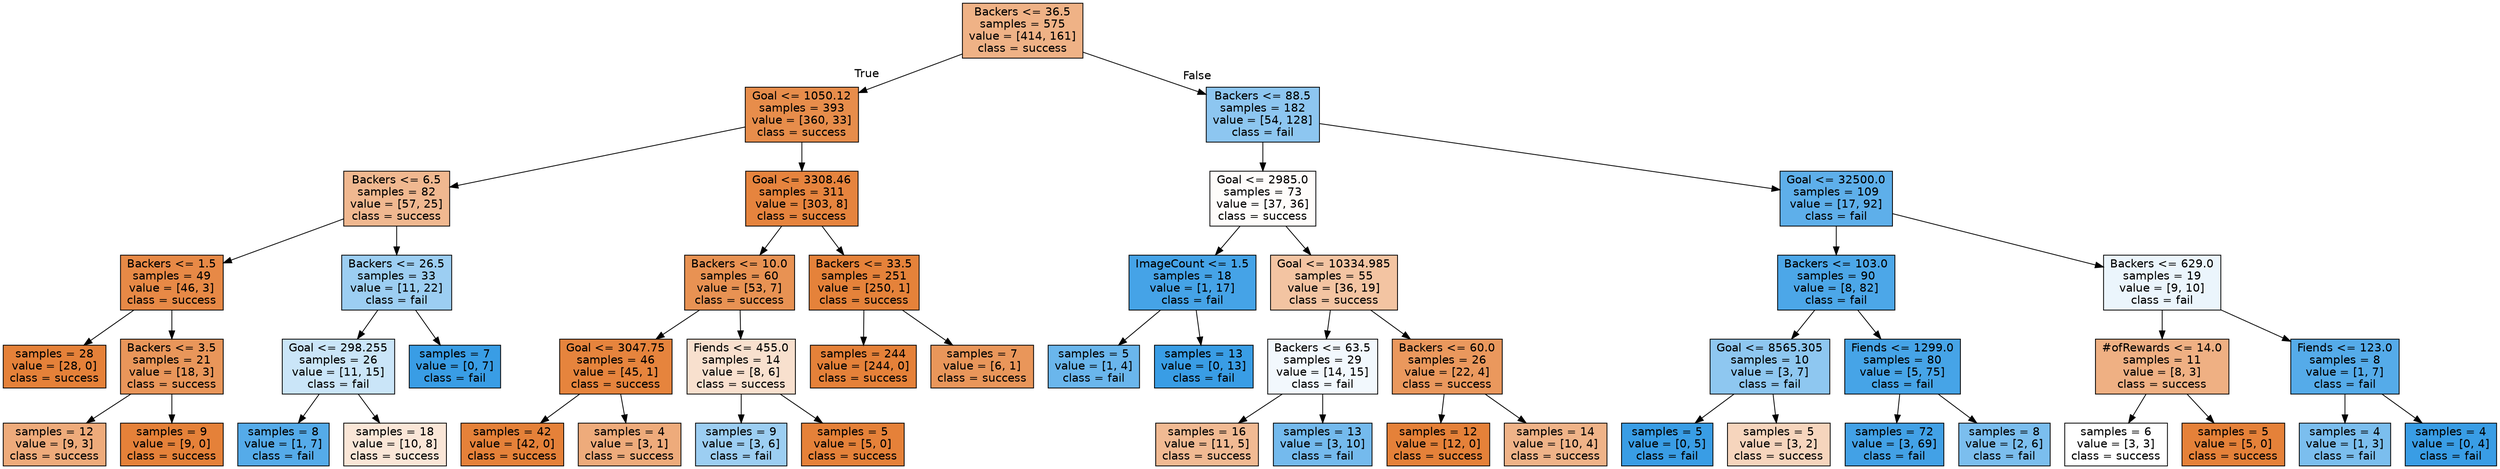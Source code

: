 digraph Tree {
node [shape=box, style="filled", color="black", fontname="helvetica"] ;
edge [fontname="helvetica"] ;
0 [label="Backers <= 36.5\nsamples = 575\nvalue = [414, 161]\nclass = success", fillcolor="#efb286"] ;
1 [label="Goal <= 1050.12\nsamples = 393\nvalue = [360, 33]\nclass = success", fillcolor="#e78d4b"] ;
0 -> 1 [labeldistance=2.5, labelangle=45, headlabel="True"] ;
2 [label="Backers <= 6.5\nsamples = 82\nvalue = [57, 25]\nclass = success", fillcolor="#f0b890"] ;
1 -> 2 ;
3 [label="Backers <= 1.5\nsamples = 49\nvalue = [46, 3]\nclass = success", fillcolor="#e78946"] ;
2 -> 3 ;
4 [label="samples = 28\nvalue = [28, 0]\nclass = success", fillcolor="#e58139"] ;
3 -> 4 ;
5 [label="Backers <= 3.5\nsamples = 21\nvalue = [18, 3]\nclass = success", fillcolor="#e9965a"] ;
3 -> 5 ;
6 [label="samples = 12\nvalue = [9, 3]\nclass = success", fillcolor="#eeab7b"] ;
5 -> 6 ;
7 [label="samples = 9\nvalue = [9, 0]\nclass = success", fillcolor="#e58139"] ;
5 -> 7 ;
8 [label="Backers <= 26.5\nsamples = 33\nvalue = [11, 22]\nclass = fail", fillcolor="#9ccef2"] ;
2 -> 8 ;
9 [label="Goal <= 298.255\nsamples = 26\nvalue = [11, 15]\nclass = fail", fillcolor="#cae5f8"] ;
8 -> 9 ;
10 [label="samples = 8\nvalue = [1, 7]\nclass = fail", fillcolor="#55abe9"] ;
9 -> 10 ;
11 [label="samples = 18\nvalue = [10, 8]\nclass = success", fillcolor="#fae6d7"] ;
9 -> 11 ;
12 [label="samples = 7\nvalue = [0, 7]\nclass = fail", fillcolor="#399de5"] ;
8 -> 12 ;
13 [label="Goal <= 3308.46\nsamples = 311\nvalue = [303, 8]\nclass = success", fillcolor="#e6843e"] ;
1 -> 13 ;
14 [label="Backers <= 10.0\nsamples = 60\nvalue = [53, 7]\nclass = success", fillcolor="#e89253"] ;
13 -> 14 ;
15 [label="Goal <= 3047.75\nsamples = 46\nvalue = [45, 1]\nclass = success", fillcolor="#e6843d"] ;
14 -> 15 ;
16 [label="samples = 42\nvalue = [42, 0]\nclass = success", fillcolor="#e58139"] ;
15 -> 16 ;
17 [label="samples = 4\nvalue = [3, 1]\nclass = success", fillcolor="#eeab7b"] ;
15 -> 17 ;
18 [label="Fiends <= 455.0\nsamples = 14\nvalue = [8, 6]\nclass = success", fillcolor="#f8e0ce"] ;
14 -> 18 ;
19 [label="samples = 9\nvalue = [3, 6]\nclass = fail", fillcolor="#9ccef2"] ;
18 -> 19 ;
20 [label="samples = 5\nvalue = [5, 0]\nclass = success", fillcolor="#e58139"] ;
18 -> 20 ;
21 [label="Backers <= 33.5\nsamples = 251\nvalue = [250, 1]\nclass = success", fillcolor="#e5823a"] ;
13 -> 21 ;
22 [label="samples = 244\nvalue = [244, 0]\nclass = success", fillcolor="#e58139"] ;
21 -> 22 ;
23 [label="samples = 7\nvalue = [6, 1]\nclass = success", fillcolor="#e9965a"] ;
21 -> 23 ;
24 [label="Backers <= 88.5\nsamples = 182\nvalue = [54, 128]\nclass = fail", fillcolor="#8dc6f0"] ;
0 -> 24 [labeldistance=2.5, labelangle=-45, headlabel="False"] ;
25 [label="Goal <= 2985.0\nsamples = 73\nvalue = [37, 36]\nclass = success", fillcolor="#fefcfa"] ;
24 -> 25 ;
26 [label="ImageCount <= 1.5\nsamples = 18\nvalue = [1, 17]\nclass = fail", fillcolor="#45a3e7"] ;
25 -> 26 ;
27 [label="samples = 5\nvalue = [1, 4]\nclass = fail", fillcolor="#6ab6ec"] ;
26 -> 27 ;
28 [label="samples = 13\nvalue = [0, 13]\nclass = fail", fillcolor="#399de5"] ;
26 -> 28 ;
29 [label="Goal <= 10334.985\nsamples = 55\nvalue = [36, 19]\nclass = success", fillcolor="#f3c4a2"] ;
25 -> 29 ;
30 [label="Backers <= 63.5\nsamples = 29\nvalue = [14, 15]\nclass = fail", fillcolor="#f2f8fd"] ;
29 -> 30 ;
31 [label="samples = 16\nvalue = [11, 5]\nclass = success", fillcolor="#f1ba93"] ;
30 -> 31 ;
32 [label="samples = 13\nvalue = [3, 10]\nclass = fail", fillcolor="#74baed"] ;
30 -> 32 ;
33 [label="Backers <= 60.0\nsamples = 26\nvalue = [22, 4]\nclass = success", fillcolor="#ea985d"] ;
29 -> 33 ;
34 [label="samples = 12\nvalue = [12, 0]\nclass = success", fillcolor="#e58139"] ;
33 -> 34 ;
35 [label="samples = 14\nvalue = [10, 4]\nclass = success", fillcolor="#efb388"] ;
33 -> 35 ;
36 [label="Goal <= 32500.0\nsamples = 109\nvalue = [17, 92]\nclass = fail", fillcolor="#5eafea"] ;
24 -> 36 ;
37 [label="Backers <= 103.0\nsamples = 90\nvalue = [8, 82]\nclass = fail", fillcolor="#4ca7e8"] ;
36 -> 37 ;
38 [label="Goal <= 8565.305\nsamples = 10\nvalue = [3, 7]\nclass = fail", fillcolor="#8ec7f0"] ;
37 -> 38 ;
39 [label="samples = 5\nvalue = [0, 5]\nclass = fail", fillcolor="#399de5"] ;
38 -> 39 ;
40 [label="samples = 5\nvalue = [3, 2]\nclass = success", fillcolor="#f6d5bd"] ;
38 -> 40 ;
41 [label="Fiends <= 1299.0\nsamples = 80\nvalue = [5, 75]\nclass = fail", fillcolor="#46a4e7"] ;
37 -> 41 ;
42 [label="samples = 72\nvalue = [3, 69]\nclass = fail", fillcolor="#42a1e6"] ;
41 -> 42 ;
43 [label="samples = 8\nvalue = [2, 6]\nclass = fail", fillcolor="#7bbeee"] ;
41 -> 43 ;
44 [label="Backers <= 629.0\nsamples = 19\nvalue = [9, 10]\nclass = fail", fillcolor="#ebf5fc"] ;
36 -> 44 ;
45 [label="#ofRewards <= 14.0\nsamples = 11\nvalue = [8, 3]\nclass = success", fillcolor="#efb083"] ;
44 -> 45 ;
46 [label="samples = 6\nvalue = [3, 3]\nclass = success", fillcolor="#ffffff"] ;
45 -> 46 ;
47 [label="samples = 5\nvalue = [5, 0]\nclass = success", fillcolor="#e58139"] ;
45 -> 47 ;
48 [label="Fiends <= 123.0\nsamples = 8\nvalue = [1, 7]\nclass = fail", fillcolor="#55abe9"] ;
44 -> 48 ;
49 [label="samples = 4\nvalue = [1, 3]\nclass = fail", fillcolor="#7bbeee"] ;
48 -> 49 ;
50 [label="samples = 4\nvalue = [0, 4]\nclass = fail", fillcolor="#399de5"] ;
48 -> 50 ;
}